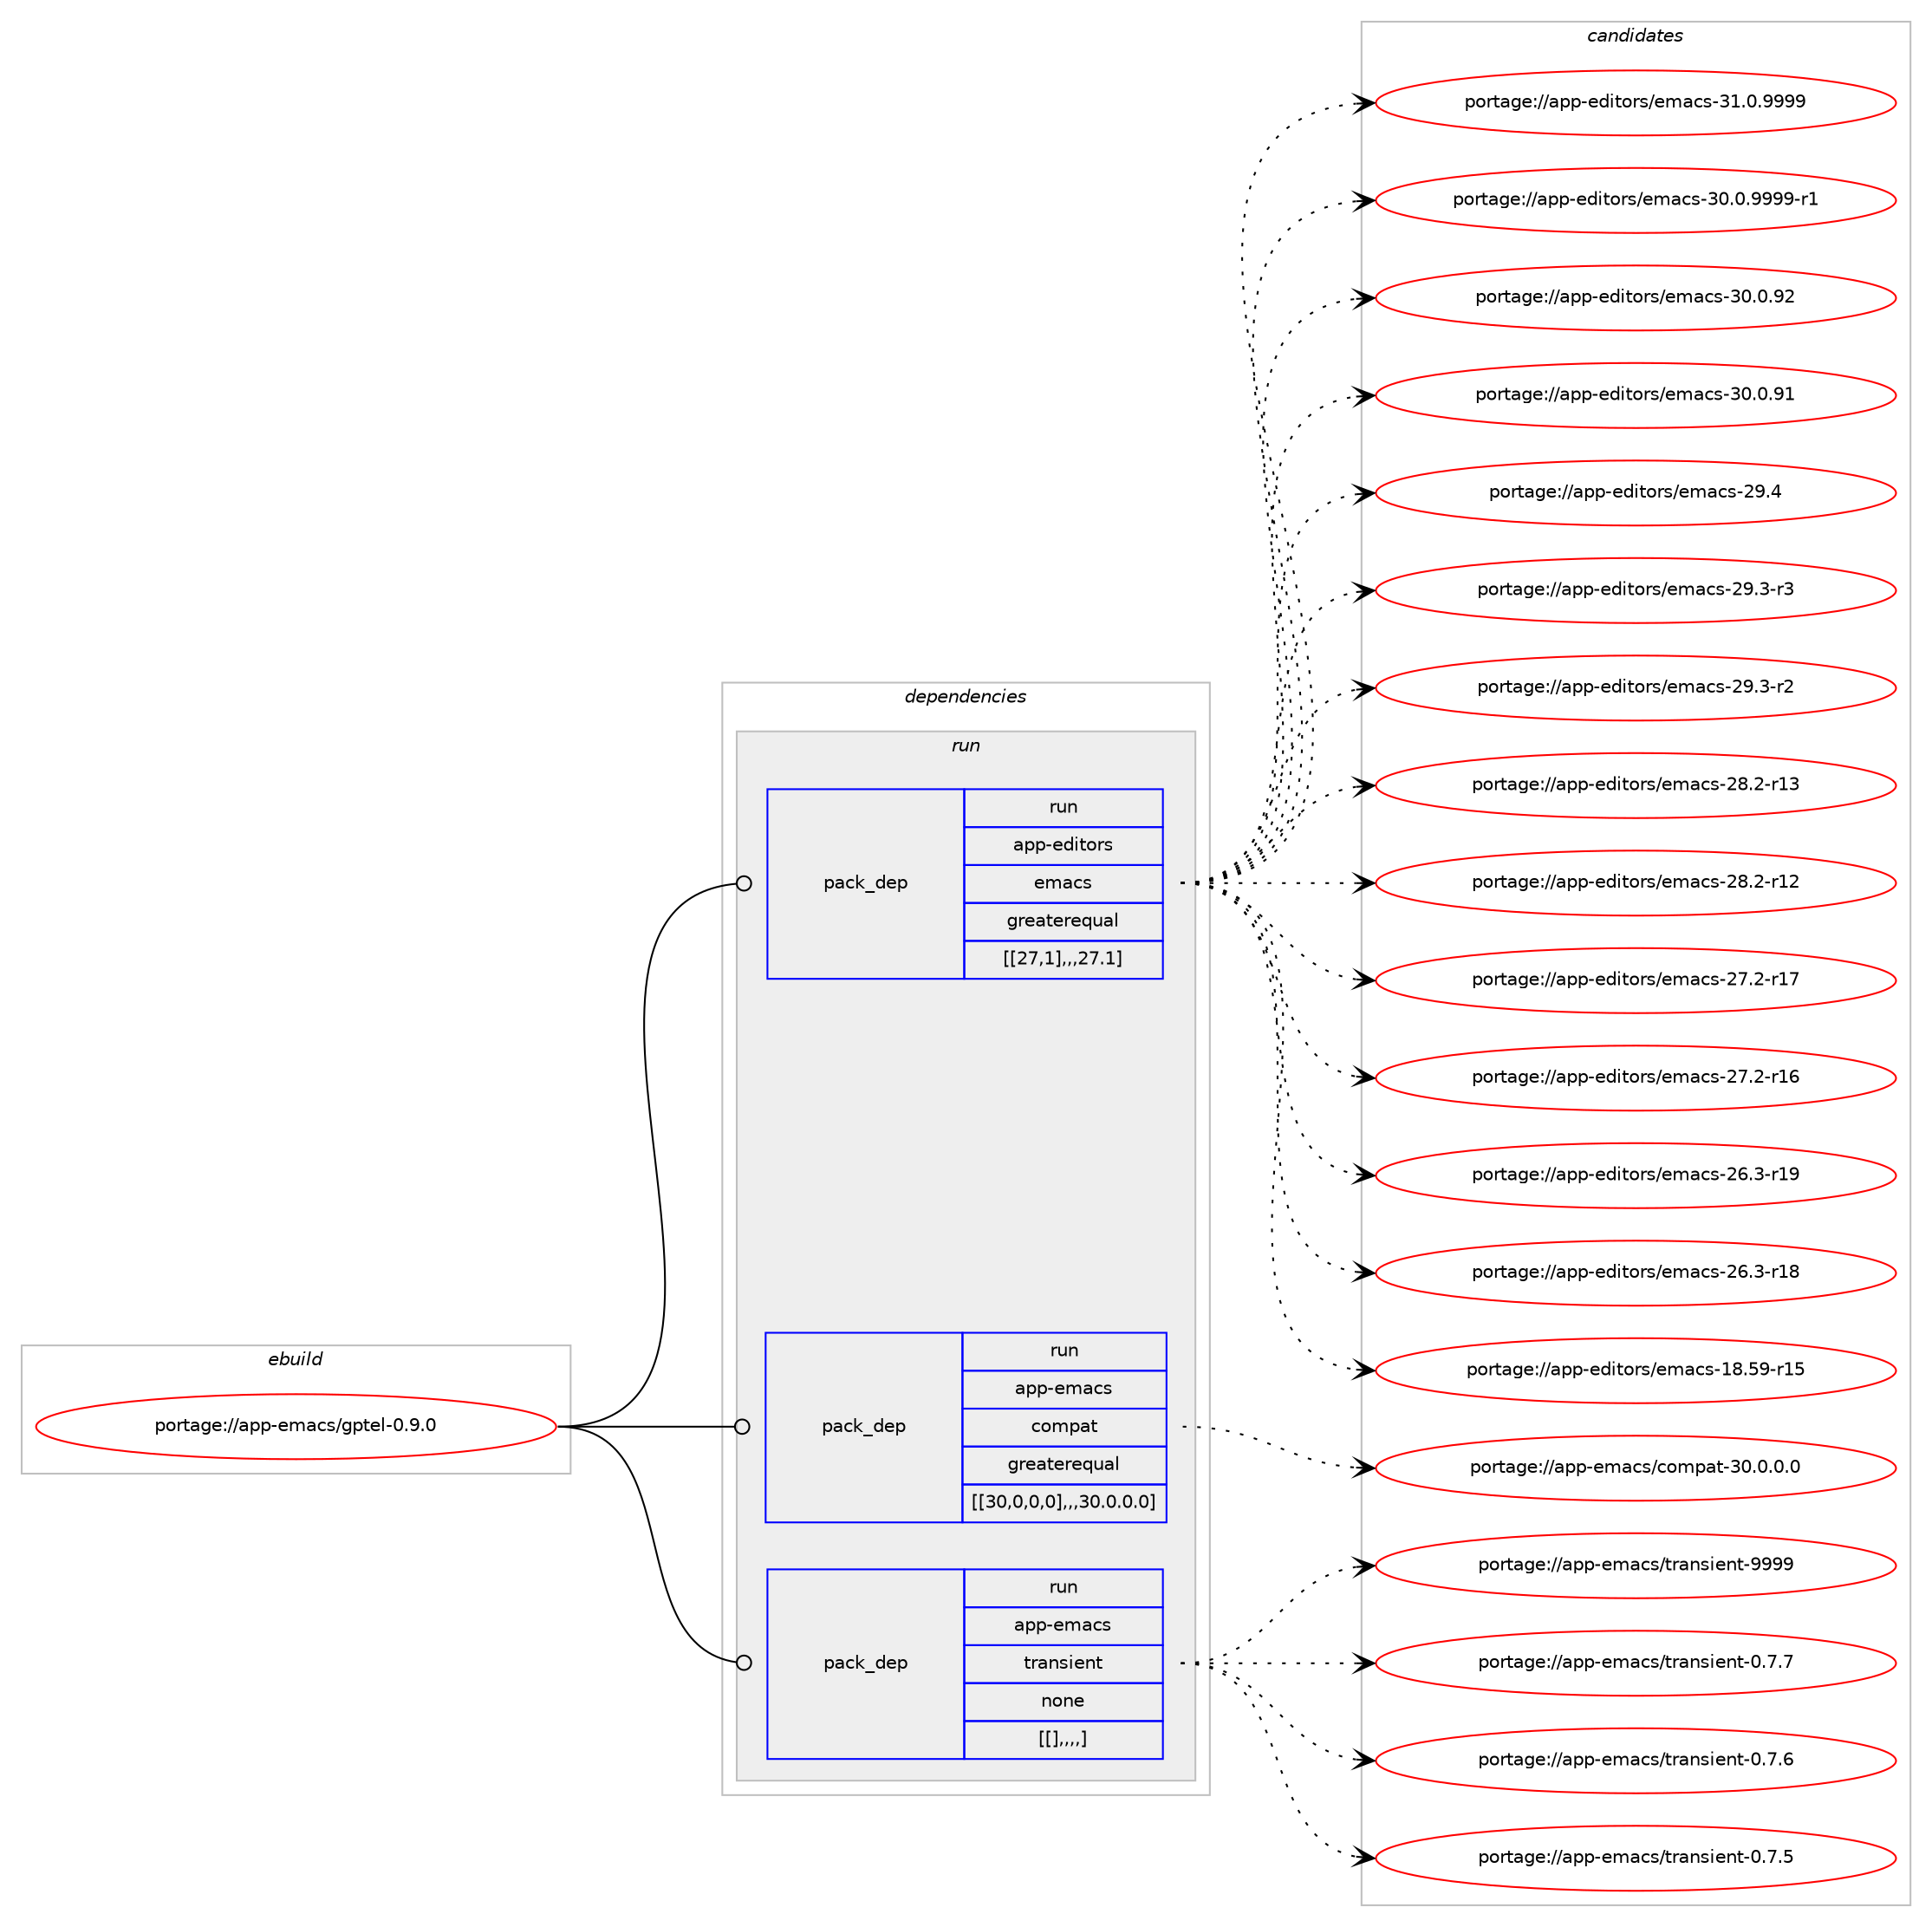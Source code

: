 digraph prolog {

# *************
# Graph options
# *************

newrank=true;
concentrate=true;
compound=true;
graph [rankdir=LR,fontname=Helvetica,fontsize=10,ranksep=1.5];#, ranksep=2.5, nodesep=0.2];
edge  [arrowhead=vee];
node  [fontname=Helvetica,fontsize=10];

# **********
# The ebuild
# **********

subgraph cluster_leftcol {
color=gray;
label=<<i>ebuild</i>>;
id [label="portage://app-emacs/gptel-0.9.0", color=red, width=4, href="../app-emacs/gptel-0.9.0.svg"];
}

# ****************
# The dependencies
# ****************

subgraph cluster_midcol {
color=gray;
label=<<i>dependencies</i>>;
subgraph cluster_compile {
fillcolor="#eeeeee";
style=filled;
label=<<i>compile</i>>;
}
subgraph cluster_compileandrun {
fillcolor="#eeeeee";
style=filled;
label=<<i>compile and run</i>>;
}
subgraph cluster_run {
fillcolor="#eeeeee";
style=filled;
label=<<i>run</i>>;
subgraph pack16239 {
dependency22602 [label=<<TABLE BORDER="0" CELLBORDER="1" CELLSPACING="0" CELLPADDING="4" WIDTH="220"><TR><TD ROWSPAN="6" CELLPADDING="30">pack_dep</TD></TR><TR><TD WIDTH="110">run</TD></TR><TR><TD>app-editors</TD></TR><TR><TD>emacs</TD></TR><TR><TD>greaterequal</TD></TR><TR><TD>[[27,1],,,27.1]</TD></TR></TABLE>>, shape=none, color=blue];
}
id:e -> dependency22602:w [weight=20,style="solid",arrowhead="odot"];
subgraph pack16254 {
dependency22632 [label=<<TABLE BORDER="0" CELLBORDER="1" CELLSPACING="0" CELLPADDING="4" WIDTH="220"><TR><TD ROWSPAN="6" CELLPADDING="30">pack_dep</TD></TR><TR><TD WIDTH="110">run</TD></TR><TR><TD>app-emacs</TD></TR><TR><TD>compat</TD></TR><TR><TD>greaterequal</TD></TR><TR><TD>[[30,0,0,0],,,30.0.0.0]</TD></TR></TABLE>>, shape=none, color=blue];
}
id:e -> dependency22632:w [weight=20,style="solid",arrowhead="odot"];
subgraph pack16260 {
dependency22641 [label=<<TABLE BORDER="0" CELLBORDER="1" CELLSPACING="0" CELLPADDING="4" WIDTH="220"><TR><TD ROWSPAN="6" CELLPADDING="30">pack_dep</TD></TR><TR><TD WIDTH="110">run</TD></TR><TR><TD>app-emacs</TD></TR><TR><TD>transient</TD></TR><TR><TD>none</TD></TR><TR><TD>[[],,,,]</TD></TR></TABLE>>, shape=none, color=blue];
}
id:e -> dependency22641:w [weight=20,style="solid",arrowhead="odot"];
}
}

# **************
# The candidates
# **************

subgraph cluster_choices {
rank=same;
color=gray;
label=<<i>candidates</i>>;

subgraph choice14889 {
color=black;
nodesep=1;
choice971121124510110010511611111411547101109979911545514946484657575757 [label="portage://app-editors/emacs-31.0.9999", color=red, width=4,href="../app-editors/emacs-31.0.9999.svg"];
choice9711211245101100105116111114115471011099799115455148464846575757574511449 [label="portage://app-editors/emacs-30.0.9999-r1", color=red, width=4,href="../app-editors/emacs-30.0.9999-r1.svg"];
choice97112112451011001051161111141154710110997991154551484648465750 [label="portage://app-editors/emacs-30.0.92", color=red, width=4,href="../app-editors/emacs-30.0.92.svg"];
choice97112112451011001051161111141154710110997991154551484648465749 [label="portage://app-editors/emacs-30.0.91", color=red, width=4,href="../app-editors/emacs-30.0.91.svg"];
choice97112112451011001051161111141154710110997991154550574652 [label="portage://app-editors/emacs-29.4", color=red, width=4,href="../app-editors/emacs-29.4.svg"];
choice971121124510110010511611111411547101109979911545505746514511451 [label="portage://app-editors/emacs-29.3-r3", color=red, width=4,href="../app-editors/emacs-29.3-r3.svg"];
choice971121124510110010511611111411547101109979911545505746514511450 [label="portage://app-editors/emacs-29.3-r2", color=red, width=4,href="../app-editors/emacs-29.3-r2.svg"];
choice97112112451011001051161111141154710110997991154550564650451144951 [label="portage://app-editors/emacs-28.2-r13", color=red, width=4,href="../app-editors/emacs-28.2-r13.svg"];
choice97112112451011001051161111141154710110997991154550564650451144950 [label="portage://app-editors/emacs-28.2-r12", color=red, width=4,href="../app-editors/emacs-28.2-r12.svg"];
choice97112112451011001051161111141154710110997991154550554650451144955 [label="portage://app-editors/emacs-27.2-r17", color=red, width=4,href="../app-editors/emacs-27.2-r17.svg"];
choice97112112451011001051161111141154710110997991154550554650451144954 [label="portage://app-editors/emacs-27.2-r16", color=red, width=4,href="../app-editors/emacs-27.2-r16.svg"];
choice97112112451011001051161111141154710110997991154550544651451144957 [label="portage://app-editors/emacs-26.3-r19", color=red, width=4,href="../app-editors/emacs-26.3-r19.svg"];
choice97112112451011001051161111141154710110997991154550544651451144956 [label="portage://app-editors/emacs-26.3-r18", color=red, width=4,href="../app-editors/emacs-26.3-r18.svg"];
choice9711211245101100105116111114115471011099799115454956465357451144953 [label="portage://app-editors/emacs-18.59-r15", color=red, width=4,href="../app-editors/emacs-18.59-r15.svg"];
dependency22602:e -> choice971121124510110010511611111411547101109979911545514946484657575757:w [style=dotted,weight="100"];
dependency22602:e -> choice9711211245101100105116111114115471011099799115455148464846575757574511449:w [style=dotted,weight="100"];
dependency22602:e -> choice97112112451011001051161111141154710110997991154551484648465750:w [style=dotted,weight="100"];
dependency22602:e -> choice97112112451011001051161111141154710110997991154551484648465749:w [style=dotted,weight="100"];
dependency22602:e -> choice97112112451011001051161111141154710110997991154550574652:w [style=dotted,weight="100"];
dependency22602:e -> choice971121124510110010511611111411547101109979911545505746514511451:w [style=dotted,weight="100"];
dependency22602:e -> choice971121124510110010511611111411547101109979911545505746514511450:w [style=dotted,weight="100"];
dependency22602:e -> choice97112112451011001051161111141154710110997991154550564650451144951:w [style=dotted,weight="100"];
dependency22602:e -> choice97112112451011001051161111141154710110997991154550564650451144950:w [style=dotted,weight="100"];
dependency22602:e -> choice97112112451011001051161111141154710110997991154550554650451144955:w [style=dotted,weight="100"];
dependency22602:e -> choice97112112451011001051161111141154710110997991154550554650451144954:w [style=dotted,weight="100"];
dependency22602:e -> choice97112112451011001051161111141154710110997991154550544651451144957:w [style=dotted,weight="100"];
dependency22602:e -> choice97112112451011001051161111141154710110997991154550544651451144956:w [style=dotted,weight="100"];
dependency22602:e -> choice9711211245101100105116111114115471011099799115454956465357451144953:w [style=dotted,weight="100"];
}
subgraph choice14921 {
color=black;
nodesep=1;
choice97112112451011099799115479911110911297116455148464846484648 [label="portage://app-emacs/compat-30.0.0.0", color=red, width=4,href="../app-emacs/compat-30.0.0.0.svg"];
dependency22632:e -> choice97112112451011099799115479911110911297116455148464846484648:w [style=dotted,weight="100"];
}
subgraph choice14935 {
color=black;
nodesep=1;
choice9711211245101109979911547116114971101151051011101164557575757 [label="portage://app-emacs/transient-9999", color=red, width=4,href="../app-emacs/transient-9999.svg"];
choice971121124510110997991154711611497110115105101110116454846554655 [label="portage://app-emacs/transient-0.7.7", color=red, width=4,href="../app-emacs/transient-0.7.7.svg"];
choice971121124510110997991154711611497110115105101110116454846554654 [label="portage://app-emacs/transient-0.7.6", color=red, width=4,href="../app-emacs/transient-0.7.6.svg"];
choice971121124510110997991154711611497110115105101110116454846554653 [label="portage://app-emacs/transient-0.7.5", color=red, width=4,href="../app-emacs/transient-0.7.5.svg"];
dependency22641:e -> choice9711211245101109979911547116114971101151051011101164557575757:w [style=dotted,weight="100"];
dependency22641:e -> choice971121124510110997991154711611497110115105101110116454846554655:w [style=dotted,weight="100"];
dependency22641:e -> choice971121124510110997991154711611497110115105101110116454846554654:w [style=dotted,weight="100"];
dependency22641:e -> choice971121124510110997991154711611497110115105101110116454846554653:w [style=dotted,weight="100"];
}
}

}
